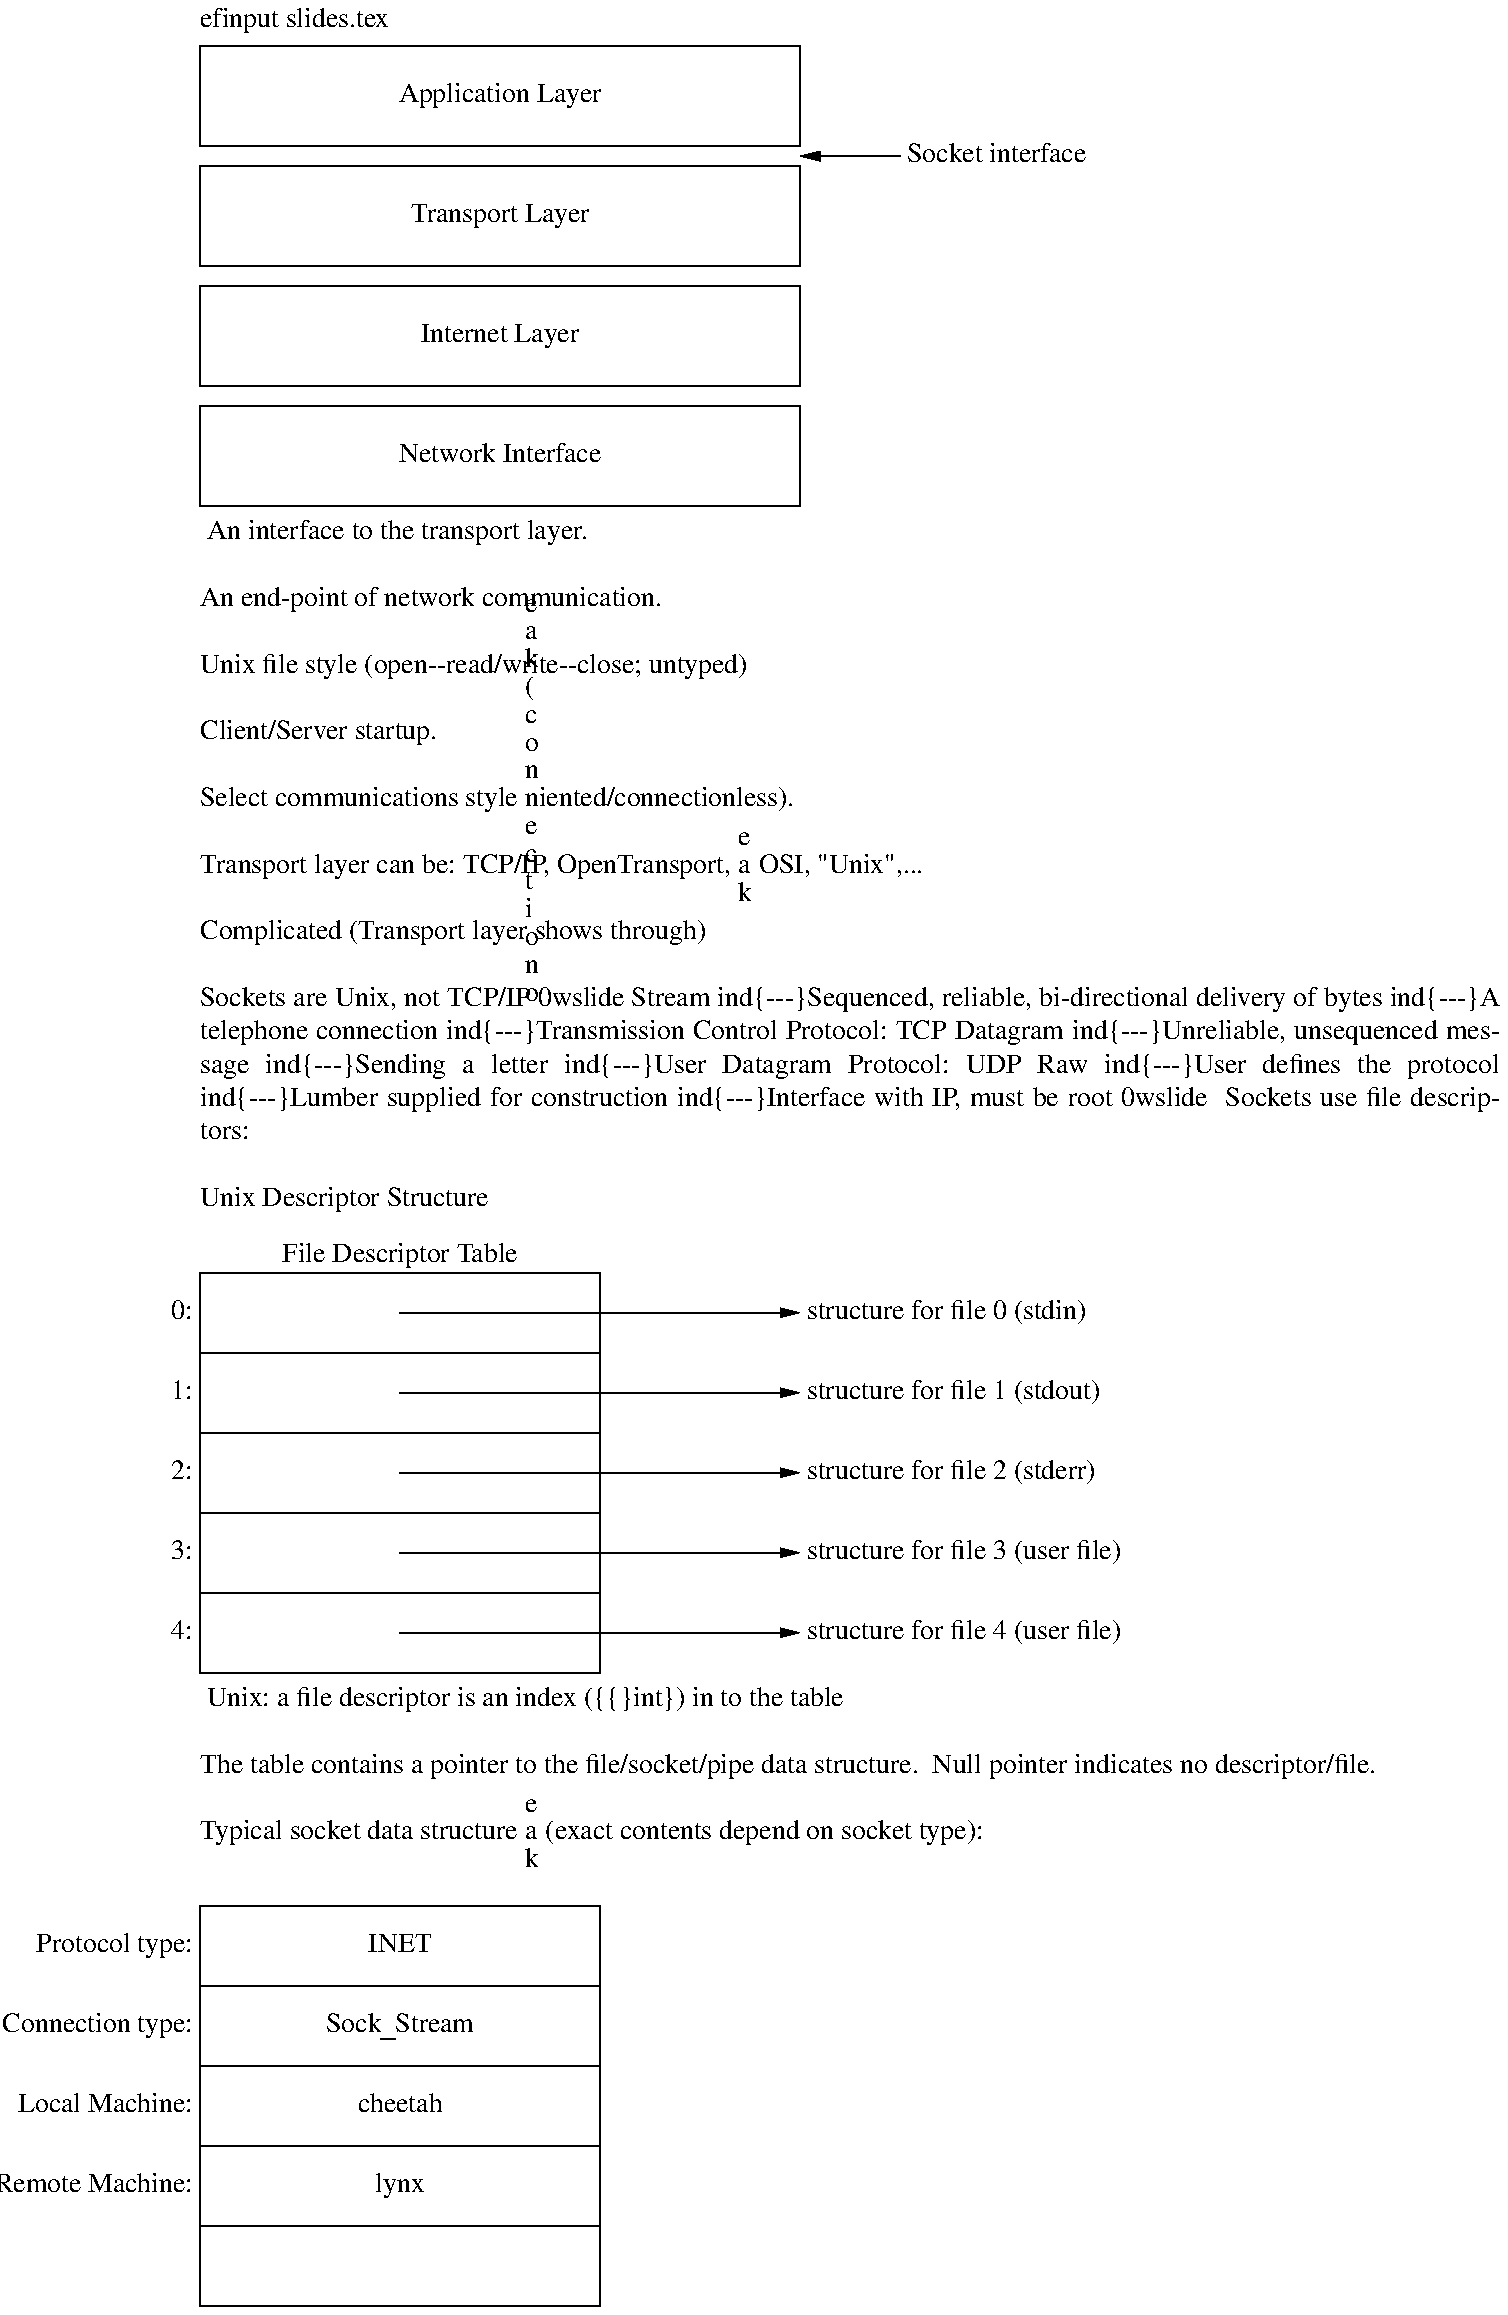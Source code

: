\def\chapternumber{Chapter 5 --- Socket Interface -- 4 June 2003}
\input slides.tex
\centerline{\bbf Chapter 5}
\centerline{Socket Interface}
\centerline{\bbf Overview of Berkeley Unix Sockets}

.PS
boxwid=3i
boxht=0.5i
A: box "Application Layer"
B: box with .n at last box .s + (0,-0.1i) "Transport Layer"
box with .n at last box .s + (0,-0.1i) "Internet Layer"
box with .n at last box .s + (0,-0.1i) "Network Interface"
C: line <- right from 1/2 between A.se and B.ne
" Socket interface" at C.end ljust
box invisible wid 3i with .w at C.end
.PE
\centerline{\box\graph}

An interface to the transport layer.

An end-point of network communication.

Unix file style (open--read/write--close; untyped)

Client/Server startup.

Select communications style
\break (connection oriented/connectionless).

Transport layer can be: TCP/IP, OpenTransport,
\break
OSI, "Unix",...

Complicated (Transport layer shows through)

Sockets are Unix, not TCP/IP
\newslide
\centerline{\bbf Socket Types}
\vt
Stream
\ind{---}Sequenced, reliable, bi-directional delivery of bytes
\ind{---}A telephone connection
\ind{---}Transmission Control Protocol: TCP
\vt
Datagram
\ind{---}Unreliable, unsequenced message
\ind{---}Sending a letter
\ind{---}User Datagram Protocol: UDP
\vt
Raw
\ind{---}User defines the protocol
\ind{---}Lumber supplied for construction
\ind{---}Interface with IP, must be root
\newslide
\centerline{\bbf Unix file descriptors}

Sockets use file descriptors:

Unix Descriptor Structure

.PS
boxwid=2.0i
boxht=0.4i
D0: box
D1: box with .n at last box.s
D2: box with .n at last box.s
D3: box with .n at last box.s
D4: box with .n at last box.s
"File Descriptor Table" at D0.n above
"0: " at D0.w rjust
"1: " at D1.w rjust
"2: " at D2.w rjust
"3: " at D3.w rjust
"4: " at D4.w rjust
A0: arrow right 2i from D0.c
" structure for file 0 (stdin)" at A0.e ljust 
box invis wid 3i with .w at A0.e
A1: arrow right 2i from D1.c
" structure for file 1 (stdout)" at A1.e ljust 
A2: arrow right 2i from D2.c
" structure for file 2 (stderr)" at A2.e ljust 
A3: arrow right 2i from D3.c
" structure for file 3 (user file)" at A3.e ljust 
A4: arrow right 2i from D4.c
" structure for file 4 (user file)" at A4.e ljust 
.PE
\centerline{\box\graph}

Unix: a file descriptor is an index ({\ltt{}int}) in to the table

The table contains a pointer to the file/socket/pipe data structure.
Null pointer indicates no descriptor/file.

Typical socket data structure
\break
(exact contents depend on socket type):

.PS
boxwid=2.0i
boxht=0.4i
D0: box "INET"
D1: box with .n at last box.s "Sock\_Stream"
D2: box with .n at last box.s "cheetah"
D3: box with .n at last box.s "lynx"
D4: box with .n at last box.s
"Protocol type: " at D0.w rjust
"Connection type: " at D1.w rjust
"Local Machine: " at D2.w rjust
"Remote Machine: " at D3.w rjust
.PE
\centerline{\box\graph}
\newslide
\centerline{\bbf Descriptor Table and Unix Processes}

Each process has its own descriptor table.
\ind{--}each process can have its own files open.

fork: both parent and child get a copy of the variables
\ind{--}both have a copy of the descriptors
\ind{--}if you have a file/socket/pipe open when you fork, 
both processes have it
open afterward
\ind{--}one of the processes probably wants to close its access to the 
file/socket/pipe

Generic terminology: close the descriptor

End of file ({\bit warning}): A reader will not see end fo file unless all
potential writers have closed the descriptor.
\break
(Including the reader!)
\newslide
\centerline{\bbf Ports}

Each machine provides serveral services.

Problem: Addressing a remote service.

Solution: Assign each service a 16-bit number (port).

Well-Known Ports: Identifiers fixed {\ltt{}/etc/services}\break
ftp, telnet, www, login

It doesn't matter where you telnet from.

Internet reserves ports 0--512\break
Unix reserves ports 513--1024\break
Sun OS reserves ports 1025--5000\break
Available 5001--65535

{\ltt{}getservbyname} given a service name looks up the port number

port numbers are found in {\ltt{}/etc/services}
\vt
An internet connection is between a machine/port pair and
another machine/port pair.
\newslide
\centerline{\bbf Socket Structure}

Sockets can interface to TCP/IP, XNS, OSI, ...

{\ltt{}struct sockaddr}: general form of the data structure.
\break
first field indicates the family (TCP/IP, XNS),
\break
remaining fields depend on which family it is
\vt
We use internet sockets (TCP/IP)

We use the internet version of {\ltt{}sockaddr}

Internet Socket Structure:

{\program
#include <netinet/in.h>
struct sockaddr_in {
  u_char  sin_len;
  u_short sin_family;
  u_short sin_port;
  struct  in_addr sin_addr;
  char    sin_zero[8];
};
\endprogram}

{\ltt{}sin_len} total size of the structure\break
{\ltt{}sin_family} will always be {\ltt{}AF_INET}\break
{\ltt{}sin_port} is the port number\break
{\ltt{}sin_addr} indicates the machine (internet number)\break
\newslide

%Client server picture (5.4) on separate slide
\newslide
\centerline{\bbf Connection-Oriented}
\centerline{\bbf Socket Calls Overview}

.PS
boxwid=1i
boxht=0.3i
Css:box invisible "CLIENT"
Cs:box invisible with .n at last box.s + (0,-boxht) "socket"
Cc:box invisible with .n at last box.s + (0,-boxht) "connect"
Cw:box invisible with .n at last box.s + (0,-boxht) "write"
Cr:box invisible with .n at last box.s + (0,-boxht) "read"
Ccl:box invisible with .n at last box.s + (0,-boxht) "close"
arrow from Cs.s to Cc.n
arrow from Cc.s to Cw.n
arrow from Cw.s to Cr.n
arrow from Cr.s to Ccl.n
arc rad 0.3i -> from Cr.e to Cw.e
Sss:box invisible with .w at Css.e + (1.5i,0) "SERIAL" "SERVER"
Ss:box invisible with .n at last box.s + (0,-boxht) "socket"
Sc:box invisible with .n at last box.s + (0,-boxht) "bind"
Sl:box invisible with .n at last box.s + (0,-boxht) "listen"
Sa:box invisible with .n at last box.s + (0,-boxht) "accept"
Sr:box invisible with .n at last box.s + (0,-boxht) "read"
Sw:box invisible with .n at last box.s + (0,-boxht) "write"
Scl:box invisible with .n at last box.s + (0,-boxht) "close"
arrow from Ss.s to Sc.n
arrow from Sc.s to Sl.n
arrow from Sl.s to Sa.n
arrow from Sa.s to Sr.n
arrow from Sr.s to Sw.n
arrow from Sw.s to Scl.n
arc rad 0.3i -> from Sw.e to Sr.e
arc rad 0.9i -> from Scl.e to Sa.e
Pss:box invisible with .w at Sss.e + (2i,0) "CONCURRENT" "SERVER"
Ps:box invisible with .n at last box.s + (0,-boxht) "socket"
Pc:box invisible with .n at last box.s + (0,-boxht) "bind"
Pl:box invisible with .n at last box.s + (0,-boxht) "listen"
Pa:box invisible with .n at last box.s + (0,-boxht) "accept"
Pf:box invisible with .n at last box.s + (0,-boxht) "fork"
Pcla:box invisible with .n at last box.s + (0,-boxht) "close"
Pr:box invisible with .e at Pcla.w + (-0.3i,0) "read"
Pw:box invisible with .n at last box.s + (0,-boxht) "write"
Pcl:box invisible with .n at last box.s + (0,-boxht) "close"
arrow from Ps.s to Pc.n
arrow from Pc.s to Pl.n
arrow from Pl.s to Pa.n
arrow from Pa.s to Pf.n
arrow from Pf.s to Pcla.n
arrow from Pf.sw to Pr.ne
arrow from Pr.s to Pw.n
arrow from Pw.s to Pcl.n
arc rad 0.3i -> from Pw.e to Pr.e
arc rad 0.6i -> from Pcla.e to Pa.e
.PE
\centerline{\box\graph}

\newslide
\centerline{\bbf Client Summary}
\vt
Connect to a service on a server.
\break
Must indicate the server (internet number) and the service (port number).
\break
This creates an open descriptor (i.e., an open socket).

Talk to server (using the descriptor)

Write to server 
\break
Read from server

Close the connection (descriptor)
\vt
\centerline{\bbf Server Summary}
\vt
Listen on a well known port waiting for a client to request service.

Accept a connection from a client
\break
This creates a new open descriptor

Talk to the client (fork a child to talk to the client)
\break
Read from client
\break
Write to client

Close the connection

Accept another connection from a client ...

\newslide
\centerline{\bbf Socket Types}

Connection-Orient Server: has two types of sockets.

Master Socket:  This socket is used only for accepting connections from
clients.
\break
There is one master socket per server.
\break
Master socket is never used for talking to clients.

Slave Socket: A new slave socket is created for each client that is
accepted.
\break
There is one slave socket per client.
\break
Slave sockets are used for talking to clients,
they are never used for accepting new clients.
\vt
Connectionless Server: has only one socket
\break
Socket is used to send and receive messages.

Client: has only one socket
\newslide
\centerline{\bbf Connection-Oriented}
\centerline{\bbf Socket Calls Summary}

Socket:\qquad (client/server)
\ind{}Creates a socket.
\ind{}Returns a socket descriptor.

Bind:\qquad (server) (Build a master socket.)
\ind{}Bind (associate) the socket to a port on a machine.
\ind{}The server uses this to associate itself with a well-known port.
\ind{}Specify the servers interfaces and port number.

Listen:\qquad (server)
\ind{}Wait for a client to {\ltt{}connect} to this socket.
\ind{}Listen is only done once on the master socket.

\newslide
\centerline{\bbf Socket Calls Summary (con'd)}
Accept:\qquad (server) (Get a slave socket)
\ind{}Accept a connection from a client.
\ind{}Returns a new socket associated with this particular client/server 
connection.

Close:\qquad (client/server)
\ind{}Breaks a client server connection.
\ind{}Server doesn't close the master socket.

Connect:\qquad (client)
\ind{}Makes a connection to a particular port on a particular machine.
\ind{}Client uses this to connect to a server.
\ind{}Specify the servers internet address and port number
\ind{}Client is assigned any available (unreserved) port number.

\newslide
\centerline{\bbf Socket Calls Summary (con'd)}
Read/Write:\qquad (client/server)
\ind{}Read from or write to a socket that has been connected (by client) and 
accepted (by server).
\ind{}If the client writes to the socket, 
the server can read that data from the slave socket.
\ind{}If the server writes to the slave socket, 
the client can read that data from the socket.
\newslide
\centerline{\bbf Primitive Client}

{\program
#include <sys/types.h>
#include <sys/socket.h>
#include <netinet/in.h>
void main() {
  int s;
  char message[80];
  struct sockaddr_in      srv_addr;
  /* Get a socket. */
  s = socket(PF_INET, SOCK_STREAM, 0);
  /* Put server's address into a socket structure */
  memset ((char *) &srv_addr, sizeof(srv_addr), 0);
  srv_addr.sin_addr.s_addr = htonl(0x868bf811);
    /*134.139.248.17*/
  srv_addr.sin_family = AF_INET;
  srv_addr.sin_port = htons(7654);
  /* Request the connection to the server */
  connect(s, (struct sockaddr *) &srv_addr, 
    sizeof(srv_addr));
  strcpy(message,"Client speaks");
    /*Send a message to server*/
  write(s, message, 80);
    /*Get server's reply*/
  read(s, message, 80);
  close(s);
}
\endprogram}
\newslide
\centerline{\bbf Primitive Server}

{\program
#include <sys/types.h>
#include <sys/socket.h>
#include <netinet/in.h>
void main(){
  int master, client, len; char message[80];
  struct sockaddr_in my_addr, his_addr;
  /* get a socket allocated */
  master = socket(PF_INET, SOCK_STREAM, 0);
  /* bind to the well-known port on our machine */
  memset ((char *) &my_addr, sizeof(my_addr), 0);
  my_addr.sin_family = AF_INET;
  my_addr.sin_addr.s_addr = INADDR_ANY;
  my_addr.sin_port = htons(7654);
  bind(master, (struct sockaddr *) &my_addr, 
    sizeof(my_addr));
  listen(master, 5);
  len=sizeof(his_addr);
  /* get the connection to the client */
  client = accept(master, 
    (struct sockaddr *) &his_addr, &len);
    /* get the message from the client */
  read(client,message,80);
  strcpy(message,"Server replies");
  write(client, message, 80); /* send reply */
  close(client); close(master);
}
\endprogram}
\newslide
\centerline{\bbf Connectionless Socket Calls}

The client does not connect to the server.

The clients connect, does not do a connect,
\break
it sets up a default destination for write and send and
\break
it restricts the source of any read.

The server does not do an accept,
\break
It does a read.
\break
If the server wants to reply,
\break
it must remember (save) the return address.

read/write are available for connectionless
\vf
Special procedures for reading/writing of connectionless sockets:

send, sendmsg, sendto: send a packet/message to another machine
\break
write, send: send to default destination
\break
sendmsg: specify address in header
\break
sendto: specify address in separate parameter


recv, recvmsg, recvfrom: get a packet/message from another machine
\break
read, recv: forget return address
\break
recvmsg: source address is in message header
\break
recvfrom: source address delivered in separate parameter
\newslide
\centerline{\bbf Other Utility Calls}

getpeername: who am I talking to

getsockopt, setsockopt: gives you control over the socket options

gethostbyname: find internet numbers from the computer's name.

getservbyname: find port number from the services name.
\bye
